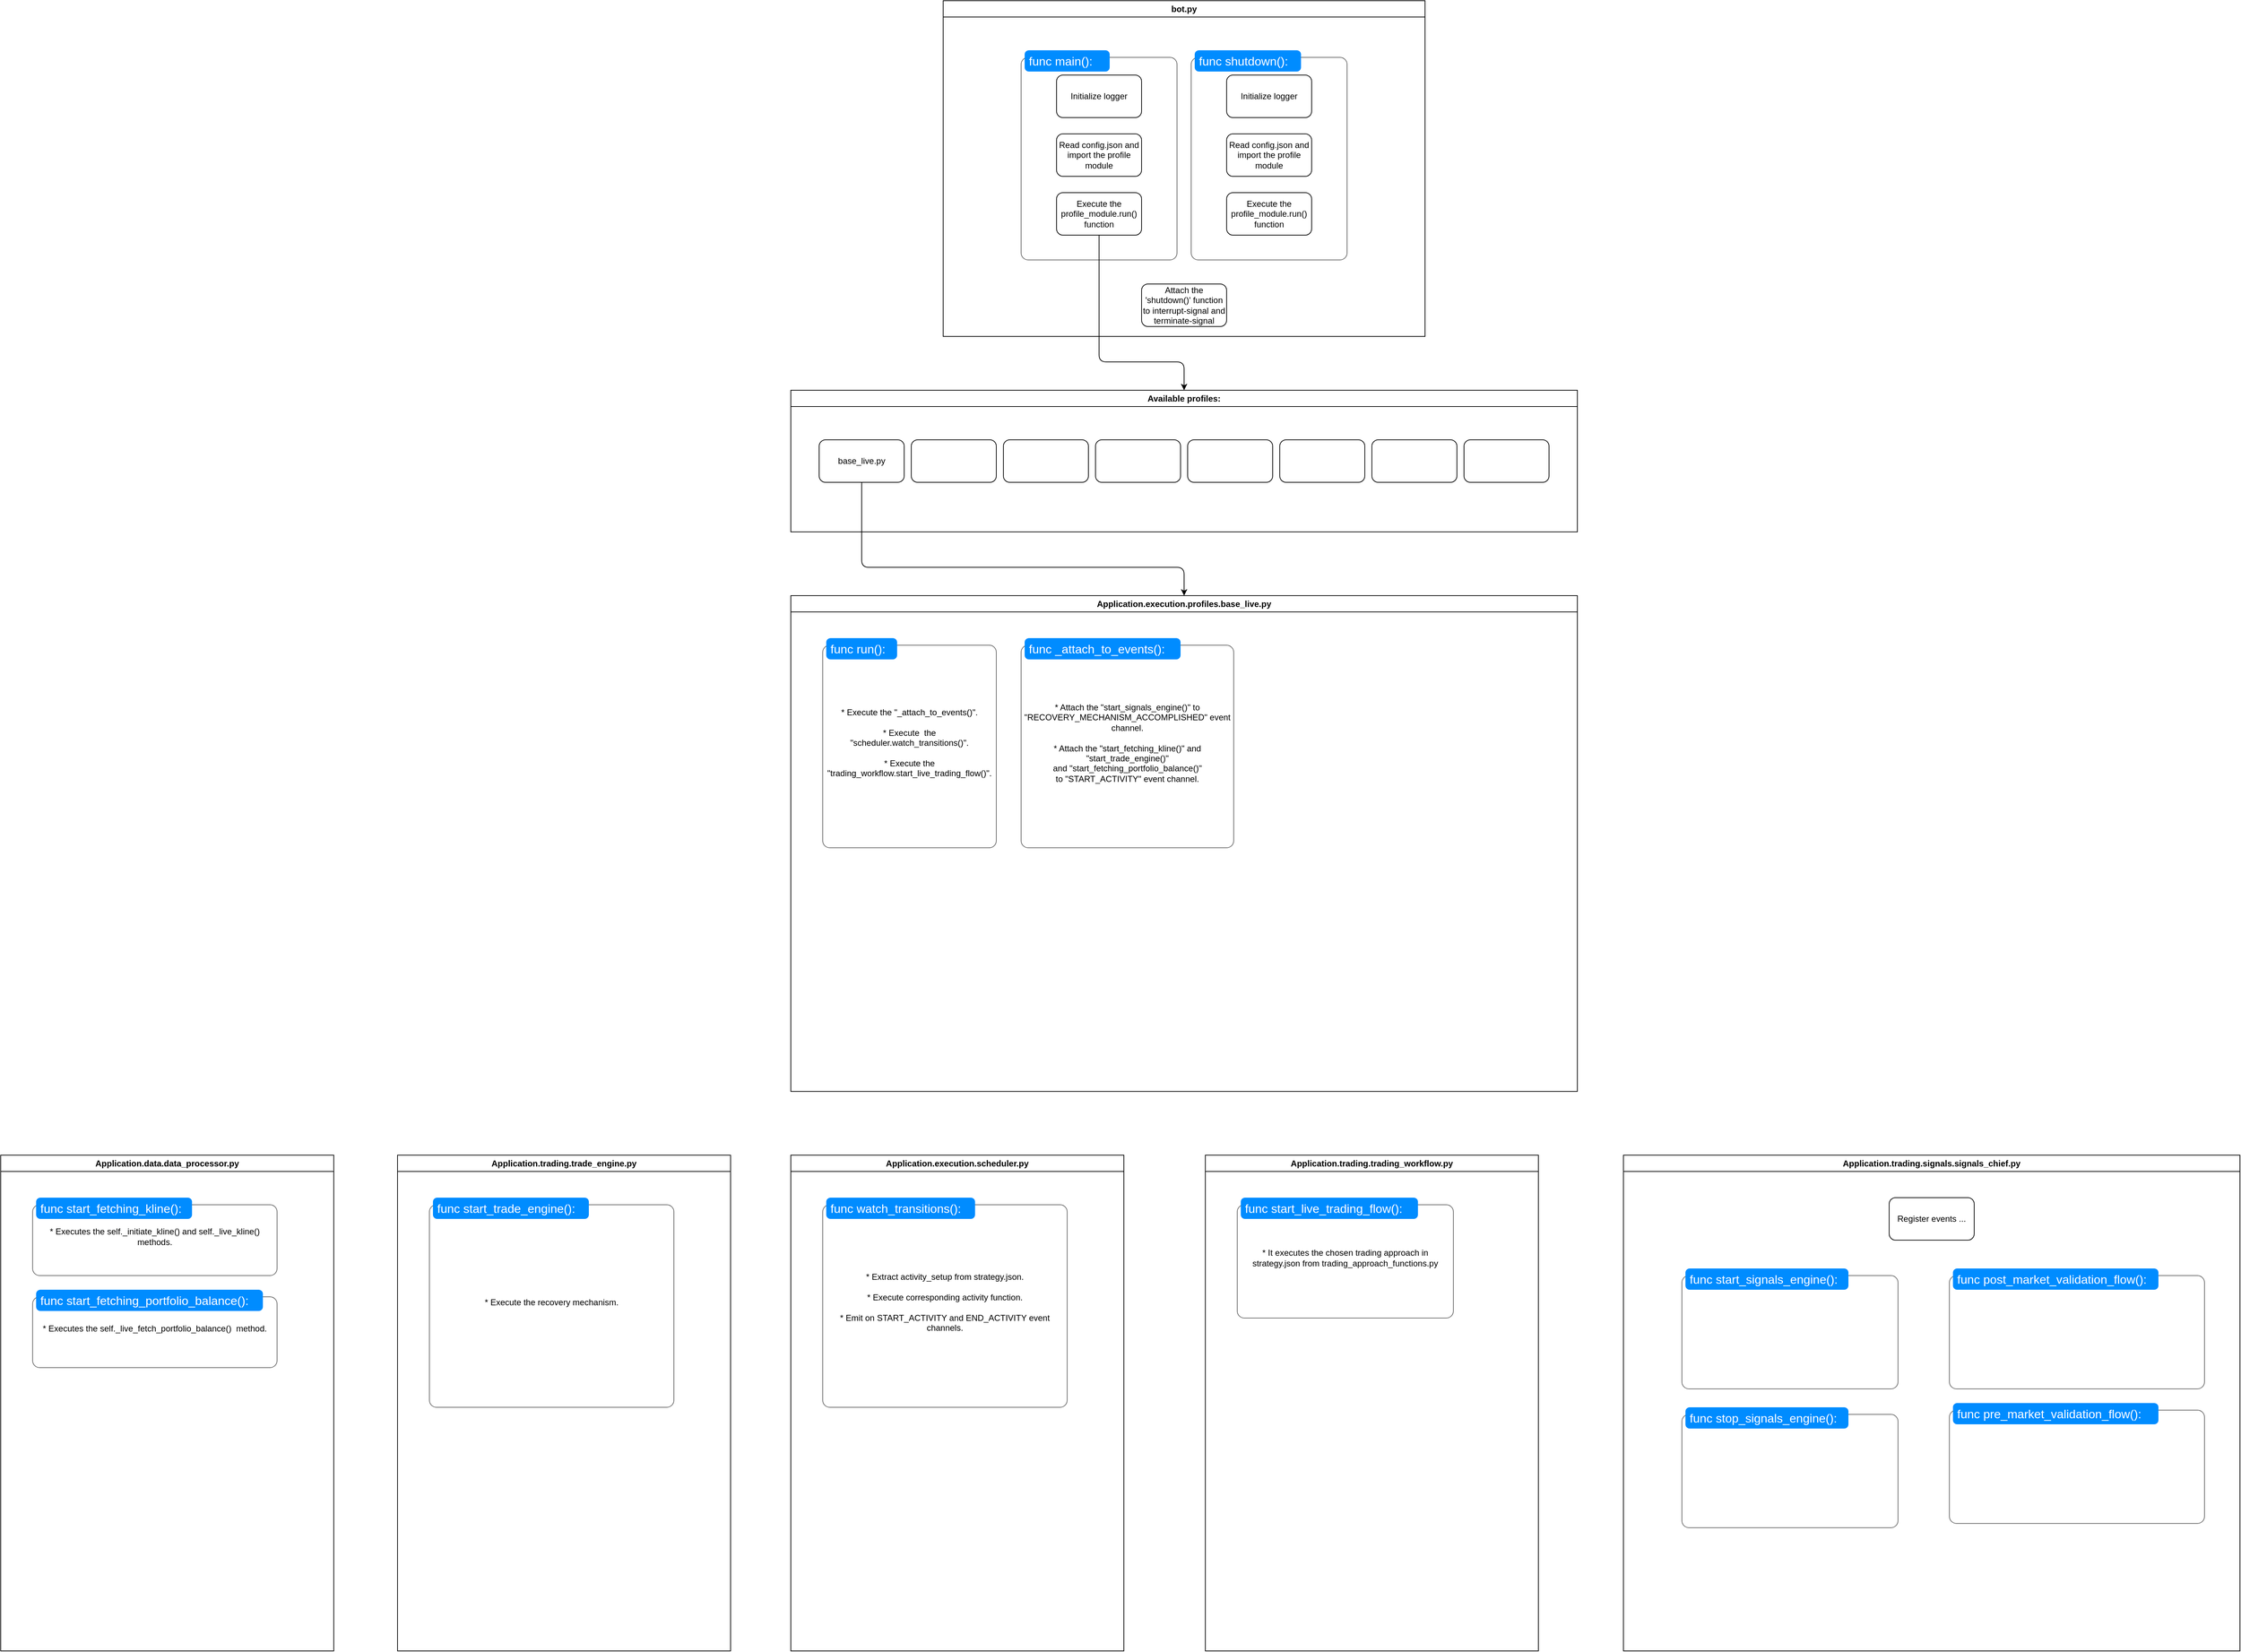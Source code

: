<mxfile>
    <diagram id="bUYJuNmFrbV8m6pwbn9G" name="Page-1">
        <mxGraphModel dx="3031" dy="1458" grid="1" gridSize="10" guides="1" tooltips="1" connect="1" arrows="1" fold="1" page="0" pageScale="1" pageWidth="1169" pageHeight="827" math="0" shadow="0">
            <root>
                <mxCell id="0"/>
                <mxCell id="1" parent="0"/>
                <mxCell id="5" value="bot.py" style="swimlane;whiteSpace=wrap;html=1;" parent="1" vertex="1">
                    <mxGeometry x="-30" y="-60" width="680" height="474" as="geometry"/>
                </mxCell>
                <mxCell id="27" value="" style="shape=mxgraph.mockup.containers.marginRect;rectMarginTop=10;strokeColor=#666666;strokeWidth=1;dashed=0;rounded=1;arcSize=5;recursiveResize=0;" parent="5" vertex="1">
                    <mxGeometry x="110" y="70" width="220" height="296" as="geometry"/>
                </mxCell>
                <mxCell id="28" value="func main():" style="shape=rect;strokeColor=none;fillColor=#008cff;strokeWidth=1;dashed=0;rounded=1;arcSize=20;fontColor=#ffffff;fontSize=17;spacing=2;spacingTop=-2;align=left;autosize=1;spacingLeft=4;resizeWidth=0;resizeHeight=0;perimeter=none;" parent="27" vertex="1">
                    <mxGeometry x="5" width="120" height="30" as="geometry"/>
                </mxCell>
                <mxCell id="29" value="Initialize logger" style="rounded=1;whiteSpace=wrap;html=1;" parent="27" vertex="1">
                    <mxGeometry x="50" y="35" width="120" height="60" as="geometry"/>
                </mxCell>
                <mxCell id="30" value="Read config.json and import the profile module" style="rounded=1;whiteSpace=wrap;html=1;" parent="27" vertex="1">
                    <mxGeometry x="50" y="118" width="120" height="60" as="geometry"/>
                </mxCell>
                <mxCell id="31" value="Execute the profile_module.run() function" style="rounded=1;whiteSpace=wrap;html=1;" parent="27" vertex="1">
                    <mxGeometry x="50" y="201" width="120" height="60" as="geometry"/>
                </mxCell>
                <mxCell id="63" value="" style="shape=mxgraph.mockup.containers.marginRect;rectMarginTop=10;strokeColor=#666666;strokeWidth=1;dashed=0;rounded=1;arcSize=5;recursiveResize=0;" vertex="1" parent="5">
                    <mxGeometry x="350" y="70" width="220" height="296" as="geometry"/>
                </mxCell>
                <mxCell id="64" value="func shutdown():" style="shape=rect;strokeColor=none;fillColor=#008cff;strokeWidth=1;dashed=0;rounded=1;arcSize=20;fontColor=#ffffff;fontSize=17;spacing=2;spacingTop=-2;align=left;autosize=1;spacingLeft=4;resizeWidth=0;resizeHeight=0;perimeter=none;" vertex="1" parent="63">
                    <mxGeometry x="5" width="150" height="30" as="geometry"/>
                </mxCell>
                <mxCell id="65" value="Initialize logger" style="rounded=1;whiteSpace=wrap;html=1;" vertex="1" parent="63">
                    <mxGeometry x="50" y="35" width="120" height="60" as="geometry"/>
                </mxCell>
                <mxCell id="66" value="Read config.json and import the profile module" style="rounded=1;whiteSpace=wrap;html=1;" vertex="1" parent="63">
                    <mxGeometry x="50" y="118" width="120" height="60" as="geometry"/>
                </mxCell>
                <mxCell id="67" value="Execute the profile_module.run() function" style="rounded=1;whiteSpace=wrap;html=1;" vertex="1" parent="63">
                    <mxGeometry x="50" y="201" width="120" height="60" as="geometry"/>
                </mxCell>
                <mxCell id="69" value="Attach the 'shutdown()' function to interrupt-signal and terminate-signal" style="rounded=1;whiteSpace=wrap;html=1;" vertex="1" parent="5">
                    <mxGeometry x="280" y="400" width="120" height="60" as="geometry"/>
                </mxCell>
                <mxCell id="6" value="Available profiles:" style="swimlane;whiteSpace=wrap;html=1;" parent="1" vertex="1">
                    <mxGeometry x="-245" y="490" width="1110" height="200" as="geometry"/>
                </mxCell>
                <mxCell id="7" value="base_live.py" style="rounded=1;whiteSpace=wrap;html=1;" parent="6" vertex="1">
                    <mxGeometry x="40" y="70" width="120" height="60" as="geometry"/>
                </mxCell>
                <mxCell id="8" value="" style="rounded=1;whiteSpace=wrap;html=1;" parent="6" vertex="1">
                    <mxGeometry x="170" y="70" width="120" height="60" as="geometry"/>
                </mxCell>
                <mxCell id="9" value="" style="rounded=1;whiteSpace=wrap;html=1;" parent="6" vertex="1">
                    <mxGeometry x="300" y="70" width="120" height="60" as="geometry"/>
                </mxCell>
                <mxCell id="10" value="" style="rounded=1;whiteSpace=wrap;html=1;" parent="6" vertex="1">
                    <mxGeometry x="430" y="70" width="120" height="60" as="geometry"/>
                </mxCell>
                <mxCell id="11" value="" style="rounded=1;whiteSpace=wrap;html=1;" parent="6" vertex="1">
                    <mxGeometry x="560" y="70" width="120" height="60" as="geometry"/>
                </mxCell>
                <mxCell id="12" value="" style="rounded=1;whiteSpace=wrap;html=1;" parent="6" vertex="1">
                    <mxGeometry x="690" y="70" width="120" height="60" as="geometry"/>
                </mxCell>
                <mxCell id="13" value="" style="rounded=1;whiteSpace=wrap;html=1;" parent="6" vertex="1">
                    <mxGeometry x="820" y="70" width="120" height="60" as="geometry"/>
                </mxCell>
                <mxCell id="14" value="" style="rounded=1;whiteSpace=wrap;html=1;" parent="6" vertex="1">
                    <mxGeometry x="950" y="70" width="120" height="60" as="geometry"/>
                </mxCell>
                <mxCell id="15" style="edgeStyle=orthogonalEdgeStyle;html=1;exitX=0.5;exitY=1;exitDx=0;exitDy=0;entryX=0.5;entryY=0;entryDx=0;entryDy=0;" parent="1" source="31" target="6" edge="1">
                    <mxGeometry relative="1" as="geometry">
                        <mxPoint x="310" y="294" as="sourcePoint"/>
                        <Array as="points">
                            <mxPoint x="190" y="450"/>
                            <mxPoint x="310" y="450"/>
                        </Array>
                        <mxPoint x="310" y="420" as="targetPoint"/>
                    </mxGeometry>
                </mxCell>
                <mxCell id="16" value="Application.execution.profiles.base_live.py" style="swimlane;whiteSpace=wrap;html=1;" parent="1" vertex="1">
                    <mxGeometry x="-245" y="780" width="1110" height="700" as="geometry"/>
                </mxCell>
                <mxCell id="32" value="* Execute the &quot;_attach_to_events()&quot;.&#10;&#10;* Execute  the &quot;scheduler.watch_transitions()&quot;.&#10;&#10;* Execute the &quot;trading_workflow.start_live_trading_flow()&quot;." style="shape=mxgraph.mockup.containers.marginRect;rectMarginTop=10;strokeColor=#666666;strokeWidth=1;dashed=0;rounded=1;arcSize=5;recursiveResize=0;labelPosition=center;verticalLabelPosition=middle;align=center;verticalAlign=middle;whiteSpace=wrap;" parent="16" vertex="1">
                    <mxGeometry x="45" y="60" width="245" height="296" as="geometry"/>
                </mxCell>
                <mxCell id="33" value="func run():" style="shape=rect;strokeColor=none;fillColor=#008cff;strokeWidth=1;dashed=0;rounded=1;arcSize=20;fontColor=#ffffff;fontSize=17;spacing=2;spacingTop=-2;align=left;autosize=1;spacingLeft=4;resizeWidth=0;resizeHeight=0;perimeter=none;" parent="32" vertex="1">
                    <mxGeometry x="5" width="100" height="30" as="geometry"/>
                </mxCell>
                <mxCell id="40" value="* Attach the &quot;start_signals_engine()&quot; to &quot;RECOVERY_MECHANISM_ACCOMPLISHED&quot; event channel.&#10;&#10;* Attach the &quot;start_fetching_kline()&quot; and &quot;start_trade_engine()&quot; and &quot;start_fetching_portfolio_balance()&quot;&#10;to &quot;START_ACTIVITY&quot; event channel." style="shape=mxgraph.mockup.containers.marginRect;rectMarginTop=10;strokeColor=#666666;strokeWidth=1;dashed=0;rounded=1;arcSize=5;recursiveResize=0;labelPosition=center;verticalLabelPosition=middle;align=center;verticalAlign=middle;whiteSpace=wrap;" parent="16" vertex="1">
                    <mxGeometry x="325" y="60" width="300" height="296" as="geometry"/>
                </mxCell>
                <mxCell id="41" value="func _attach_to_events():" style="shape=rect;strokeColor=none;fillColor=#008cff;strokeWidth=1;dashed=0;rounded=1;arcSize=20;fontColor=#ffffff;fontSize=17;spacing=2;spacingTop=-2;align=left;autosize=1;spacingLeft=4;resizeWidth=0;resizeHeight=0;perimeter=none;" parent="40" vertex="1">
                    <mxGeometry x="5" width="220" height="30" as="geometry"/>
                </mxCell>
                <mxCell id="25" style="edgeStyle=orthogonalEdgeStyle;html=1;exitX=0.5;exitY=1;exitDx=0;exitDy=0;entryX=0.5;entryY=0;entryDx=0;entryDy=0;" parent="1" source="7" target="16" edge="1">
                    <mxGeometry relative="1" as="geometry">
                        <Array as="points">
                            <mxPoint x="-145" y="740"/>
                            <mxPoint x="310" y="740"/>
                        </Array>
                    </mxGeometry>
                </mxCell>
                <mxCell id="37" value="Application.execution.scheduler.py" style="swimlane;whiteSpace=wrap;html=1;" parent="1" vertex="1">
                    <mxGeometry x="-245" y="1570" width="470" height="700" as="geometry"/>
                </mxCell>
                <mxCell id="38" value="* Extract activity_setup from strategy.json.&#10;&#10;* Execute corresponding activity function.&#10;&#10;* Emit on START_ACTIVITY and END_ACTIVITY event channels." style="shape=mxgraph.mockup.containers.marginRect;rectMarginTop=10;strokeColor=#666666;strokeWidth=1;dashed=0;rounded=1;arcSize=5;recursiveResize=0;labelPosition=center;verticalLabelPosition=middle;align=center;verticalAlign=middle;whiteSpace=wrap;" parent="37" vertex="1">
                    <mxGeometry x="45" y="60" width="345" height="296" as="geometry"/>
                </mxCell>
                <mxCell id="39" value="func watch_transitions():" style="shape=rect;strokeColor=none;fillColor=#008cff;strokeWidth=1;dashed=0;rounded=1;arcSize=20;fontColor=#ffffff;fontSize=17;spacing=2;spacingTop=-2;align=left;autosize=1;spacingLeft=4;resizeWidth=0;resizeHeight=0;perimeter=none;" parent="38" vertex="1">
                    <mxGeometry x="5" width="210" height="30" as="geometry"/>
                </mxCell>
                <mxCell id="42" value="Application.trading.trading_workflow.py" style="swimlane;whiteSpace=wrap;html=1;" parent="1" vertex="1">
                    <mxGeometry x="340" y="1570" width="470" height="700" as="geometry"/>
                </mxCell>
                <mxCell id="43" value="* It executes the chosen trading approach in strategy.json from trading_approach_functions.py" style="shape=mxgraph.mockup.containers.marginRect;rectMarginTop=10;strokeColor=#666666;strokeWidth=1;dashed=0;rounded=1;arcSize=5;recursiveResize=0;labelPosition=center;verticalLabelPosition=middle;align=center;verticalAlign=middle;whiteSpace=wrap;" parent="42" vertex="1">
                    <mxGeometry x="45" y="60" width="305" height="170" as="geometry"/>
                </mxCell>
                <mxCell id="44" value="func start_live_trading_flow():" style="shape=rect;strokeColor=none;fillColor=#008cff;strokeWidth=1;dashed=0;rounded=1;arcSize=20;fontColor=#ffffff;fontSize=17;spacing=2;spacingTop=-2;align=left;autosize=1;spacingLeft=4;resizeWidth=0;resizeHeight=0;perimeter=none;" parent="43" vertex="1">
                    <mxGeometry x="5" width="250" height="30" as="geometry"/>
                </mxCell>
                <mxCell id="45" value="Application.trading.signals.signals_chief.py" style="swimlane;whiteSpace=wrap;html=1;" parent="1" vertex="1">
                    <mxGeometry x="930" y="1570" width="870" height="700" as="geometry"/>
                </mxCell>
                <mxCell id="46" value="" style="shape=mxgraph.mockup.containers.marginRect;rectMarginTop=10;strokeColor=#666666;strokeWidth=1;dashed=0;rounded=1;arcSize=5;recursiveResize=0;labelPosition=center;verticalLabelPosition=middle;align=center;verticalAlign=middle;whiteSpace=wrap;" parent="45" vertex="1">
                    <mxGeometry x="82.5" y="160" width="305" height="170" as="geometry"/>
                </mxCell>
                <mxCell id="47" value="func start_signals_engine():" style="shape=rect;strokeColor=none;fillColor=#008cff;strokeWidth=1;dashed=0;rounded=1;arcSize=20;fontColor=#ffffff;fontSize=17;spacing=2;spacingTop=-2;align=left;autosize=1;spacingLeft=4;resizeWidth=0;resizeHeight=0;perimeter=none;" parent="46" vertex="1">
                    <mxGeometry x="5" width="230" height="30" as="geometry"/>
                </mxCell>
                <mxCell id="49" value="" style="shape=mxgraph.mockup.containers.marginRect;rectMarginTop=10;strokeColor=#666666;strokeWidth=1;dashed=0;rounded=1;arcSize=5;recursiveResize=0;labelPosition=center;verticalLabelPosition=middle;align=center;verticalAlign=middle;whiteSpace=wrap;" parent="45" vertex="1">
                    <mxGeometry x="82.5" y="356" width="305" height="170" as="geometry"/>
                </mxCell>
                <mxCell id="50" value="func stop_signals_engine():" style="shape=rect;strokeColor=none;fillColor=#008cff;strokeWidth=1;dashed=0;rounded=1;arcSize=20;fontColor=#ffffff;fontSize=17;spacing=2;spacingTop=-2;align=left;autosize=1;spacingLeft=4;resizeWidth=0;resizeHeight=0;perimeter=none;" parent="49" vertex="1">
                    <mxGeometry x="5" width="230" height="30" as="geometry"/>
                </mxCell>
                <mxCell id="51" value="" style="shape=mxgraph.mockup.containers.marginRect;rectMarginTop=10;strokeColor=#666666;strokeWidth=1;dashed=0;rounded=1;arcSize=5;recursiveResize=0;labelPosition=center;verticalLabelPosition=middle;align=center;verticalAlign=middle;whiteSpace=wrap;" parent="45" vertex="1">
                    <mxGeometry x="460" y="160" width="360" height="170" as="geometry"/>
                </mxCell>
                <mxCell id="52" value="func post_market_validation_flow():" style="shape=rect;strokeColor=none;fillColor=#008cff;strokeWidth=1;dashed=0;rounded=1;arcSize=20;fontColor=#ffffff;fontSize=17;spacing=2;spacingTop=-2;align=left;autosize=1;spacingLeft=4;resizeWidth=0;resizeHeight=0;perimeter=none;" parent="51" vertex="1">
                    <mxGeometry x="5" width="290" height="30" as="geometry"/>
                </mxCell>
                <mxCell id="53" value="" style="shape=mxgraph.mockup.containers.marginRect;rectMarginTop=10;strokeColor=#666666;strokeWidth=1;dashed=0;rounded=1;arcSize=5;recursiveResize=0;labelPosition=center;verticalLabelPosition=middle;align=center;verticalAlign=middle;whiteSpace=wrap;" parent="45" vertex="1">
                    <mxGeometry x="460" y="350" width="360" height="170" as="geometry"/>
                </mxCell>
                <mxCell id="54" value="func pre_market_validation_flow():" style="shape=rect;strokeColor=none;fillColor=#008cff;strokeWidth=1;dashed=0;rounded=1;arcSize=20;fontColor=#ffffff;fontSize=17;spacing=2;spacingTop=-2;align=left;autosize=1;spacingLeft=4;resizeWidth=0;resizeHeight=0;perimeter=none;" parent="53" vertex="1">
                    <mxGeometry x="5" width="290" height="30" as="geometry"/>
                </mxCell>
                <mxCell id="48" value="Register events ..." style="rounded=1;whiteSpace=wrap;html=1;" parent="45" vertex="1">
                    <mxGeometry x="375" y="60" width="120" height="60" as="geometry"/>
                </mxCell>
                <mxCell id="55" value="Application.trading.trade_engine.py" style="swimlane;whiteSpace=wrap;html=1;" parent="1" vertex="1">
                    <mxGeometry x="-800" y="1570" width="470" height="700" as="geometry"/>
                </mxCell>
                <mxCell id="56" value="* Execute the recovery mechanism." style="shape=mxgraph.mockup.containers.marginRect;rectMarginTop=10;strokeColor=#666666;strokeWidth=1;dashed=0;rounded=1;arcSize=5;recursiveResize=0;labelPosition=center;verticalLabelPosition=middle;align=center;verticalAlign=middle;whiteSpace=wrap;" parent="55" vertex="1">
                    <mxGeometry x="45" y="60" width="345" height="296" as="geometry"/>
                </mxCell>
                <mxCell id="57" value="func start_trade_engine():" style="shape=rect;strokeColor=none;fillColor=#008cff;strokeWidth=1;dashed=0;rounded=1;arcSize=20;fontColor=#ffffff;fontSize=17;spacing=2;spacingTop=-2;align=left;autosize=1;spacingLeft=4;resizeWidth=0;resizeHeight=0;perimeter=none;" parent="56" vertex="1">
                    <mxGeometry x="5" width="220" height="30" as="geometry"/>
                </mxCell>
                <mxCell id="58" value="Application.data.data_processor.py" style="swimlane;whiteSpace=wrap;html=1;" parent="1" vertex="1">
                    <mxGeometry x="-1360" y="1570" width="470" height="700" as="geometry"/>
                </mxCell>
                <mxCell id="59" value="* Executes the self._initiate_kline() and self._live_kline() methods." style="shape=mxgraph.mockup.containers.marginRect;rectMarginTop=10;strokeColor=#666666;strokeWidth=1;dashed=0;rounded=1;arcSize=5;recursiveResize=0;labelPosition=center;verticalLabelPosition=middle;align=center;verticalAlign=middle;whiteSpace=wrap;" parent="58" vertex="1">
                    <mxGeometry x="45" y="60" width="345" height="110" as="geometry"/>
                </mxCell>
                <mxCell id="60" value="func start_fetching_kline():" style="shape=rect;strokeColor=none;fillColor=#008cff;strokeWidth=1;dashed=0;rounded=1;arcSize=20;fontColor=#ffffff;fontSize=17;spacing=2;spacingTop=-2;align=left;autosize=1;spacingLeft=4;resizeWidth=0;resizeHeight=0;perimeter=none;" parent="59" vertex="1">
                    <mxGeometry x="5" width="220" height="30" as="geometry"/>
                </mxCell>
                <mxCell id="61" value="* Executes the self._live_fetch_portfolio_balance()  method." style="shape=mxgraph.mockup.containers.marginRect;rectMarginTop=10;strokeColor=#666666;strokeWidth=1;dashed=0;rounded=1;arcSize=5;recursiveResize=0;labelPosition=center;verticalLabelPosition=middle;align=center;verticalAlign=middle;whiteSpace=wrap;" parent="58" vertex="1">
                    <mxGeometry x="45" y="190" width="345" height="110" as="geometry"/>
                </mxCell>
                <mxCell id="62" value="func start_fetching_portfolio_balance():" style="shape=rect;strokeColor=none;fillColor=#008cff;strokeWidth=1;dashed=0;rounded=1;arcSize=20;fontColor=#ffffff;fontSize=17;spacing=2;spacingTop=-2;align=left;autosize=1;spacingLeft=4;resizeWidth=0;resizeHeight=0;perimeter=none;" parent="61" vertex="1">
                    <mxGeometry x="5" width="320" height="30" as="geometry"/>
                </mxCell>
            </root>
        </mxGraphModel>
    </diagram>
</mxfile>